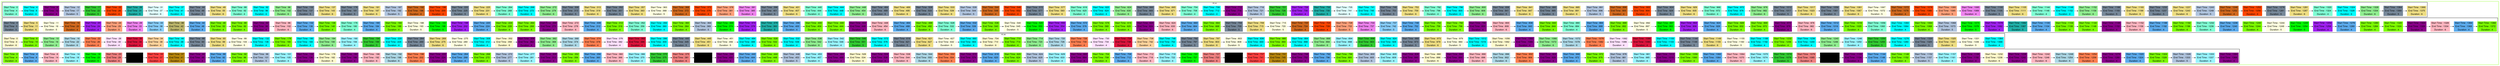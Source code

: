 digraph G {

fontname="Helvetica,Arial,sans-serif"
node [fontname="Helvetica,Arial,sans-serif"]
edge [fontname="Helvetica,Arial,sans-serif"]
graph [rankdir = "LR"];
node [fontsize = "20" shape = "ellipse"];

    subgraph cluster_Mod_0{
        color =chartreuse
        style = bold
        subgraph cluster_0{
           node [style=filled]
           color = black


            "node64" [
               label = "Start Time : 0 | End Time : 4 | Duration : 4"
               shape = "record"
               color = aquamarine
            ]

            "node32" [
               label = "Start Time : 4 | End Time : 8 | Duration : 4"
               shape = "record"
               color = aqua
            ]

            "node169" [
               label = "Start Time : 8 | End Time : 12 | Duration : 4"
               shape = "record"
               color = darkmagenta
            ]

            "node361" [
               label = "Start Time : 12 | End Time : 17 | Duration : 5"
               shape = "record"
               color = lightsteelblue
            ]

            "node401" [
               label = "Start Time : 17 | End Time : 22 | Duration : 5"
               shape = "record"
               color = limegreen
            ]

            "node80" [
               label = "Start Time : 22 | End Time : 26 | Duration : 4"
               shape = "record"
               color = orangered1
            ]

            "node323" [
               label = "Start Time : 26 | End Time : 31 | Duration : 5"
               shape = "record"
               color = lightseagreen
            ]

            "node253" [
               label = "Start Time : 31 | End Time : 37 | Duration : 6"
               shape = "record"
               color = lightcyan
            ]

            "node164" [
               label = "Start Time : 37 | End Time : 41 | Duration : 4"
               shape = "record"
               color = cyan
            ]

            "node330" [
               label = "Start Time : 44 | End Time : 49 | Duration : 5"
               shape = "record"
               color = lightslategray
            ]

            "node256" [
               label = "Start Time : 49 | End Time : 55 | Duration : 6"
               shape = "record"
               color = lightgoldenrod
            ]

            "node65" [
               label = "Start Time : 88 | End Time : 92 | Duration : 4"
               shape = "record"
               color = aquamarine
            ]

            "node34" [
               label = "Start Time : 92 | End Time : 96 | Duration : 4"
               shape = "record"
               color = aqua
            ]

            "node288" [
               label = "Start Time : 96 | End Time : 102 | Duration : 6"
               shape = "record"
               color = lightgreen
            ]

            "node332" [
               label = "Start Time : 132 | End Time : 137 | Duration : 5"
               shape = "record"
               color = lightslategray
            ]

            "node258" [
               label = "Start Time : 137 | End Time : 143 | Duration : 6"
               shape = "record"
               color = lightgoldenrod
            ]

            "node333" [
               label = "Start Time : 176 | End Time : 181 | Duration : 5"
               shape = "record"
               color = lightslategray
            ]

            "node259" [
               label = "Start Time : 181 | End Time : 187 | Duration : 6"
               shape = "record"
               color = lightgoldenrod
            ]

            "node363" [
               label = "Start Time : 187 | End Time : 192 | Duration : 5"
               shape = "record"
               color = lightsteelblue
            ]

            "node141" [
               label = "Start Time : 192 | End Time : 196 | Duration : 4"
               shape = "record"
               color = chocolate
            ]

            "node81" [
               label = "Start Time : 196 | End Time : 200 | Duration : 4"
               shape = "record"
               color = orangered1
            ]

            "node334" [
               label = "Start Time : 220 | End Time : 225 | Duration : 5"
               shape = "record"
               color = lightslategray
            ]

            "node260" [
               label = "Start Time : 225 | End Time : 231 | Duration : 6"
               shape = "record"
               color = lightgoldenrod
            ]

            "node67" [
               label = "Start Time : 264 | End Time : 268 | Duration : 4"
               shape = "record"
               color = aquamarine
            ]

            "node38" [
               label = "Start Time : 268 | End Time : 272 | Duration : 4"
               shape = "record"
               color = aqua
            ]

            "node290" [
               label = "Start Time : 272 | End Time : 278 | Duration : 6"
               shape = "record"
               color = lightgreen
            ]

            "node336" [
               label = "Start Time : 308 | End Time : 313 | Duration : 5"
               shape = "record"
               color = lightslategray
            ]

            "node262" [
               label = "Start Time : 313 | End Time : 319 | Duration : 6"
               shape = "record"
               color = lightgoldenrod
            ]

            "node337" [
               label = "Start Time : 352 | End Time : 357 | Duration : 5"
               shape = "record"
               color = lightslategray
            ]

            "node263" [
               label = "Start Time : 357 | End Time : 363 | Duration : 6"
               shape = "record"
               color = lightgoldenrod
            ]

            "node381" [
               label = "Start Time : 363 | End Time : 368 | Duration : 5"
               shape = "record"
               color = lightyellow
            ]

            "node142" [
               label = "Start Time : 368 | End Time : 372 | Duration : 4"
               shape = "record"
               color = chocolate
            ]

            "node82" [
               label = "Start Time : 372 | End Time : 376 | Duration : 4"
               shape = "record"
               color = orangered1
            ]

            "node320" [
               label = "Start Time : 376 | End Time : 381 | Duration : 5"
               shape = "record"
               color = lightsalmon
            ]

            "node101" [
               label = "Start Time : 381 | End Time : 385 | Duration : 4"
               shape = "record"
               color = violet
            ]

            "node338" [
               label = "Start Time : 396 | End Time : 401 | Duration : 5"
               shape = "record"
               color = lightslategray
            ]

            "node264" [
               label = "Start Time : 401 | End Time : 407 | Duration : 6"
               shape = "record"
               color = lightgoldenrod
            ]

            "node69" [
               label = "Start Time : 440 | End Time : 444 | Duration : 4"
               shape = "record"
               color = aquamarine
            ]

            "node42" [
               label = "Start Time : 444 | End Time : 448 | Duration : 4"
               shape = "record"
               color = aqua
            ]

            "node292" [
               label = "Start Time : 448 | End Time : 454 | Duration : 6"
               shape = "record"
               color = lightgreen
            ]

            "node340" [
               label = "Start Time : 484 | End Time : 489 | Duration : 5"
               shape = "record"
               color = lightslategray
            ]

            "node266" [
               label = "Start Time : 489 | End Time : 495 | Duration : 6"
               shape = "record"
               color = lightgoldenrod
            ]

            "node341" [
               label = "Start Time : 528 | End Time : 533 | Duration : 5"
               shape = "record"
               color = lightslategray
            ]

            "node267" [
               label = "Start Time : 533 | End Time : 539 | Duration : 6"
               shape = "record"
               color = lightgoldenrod
            ]

            "node367" [
               label = "Start Time : 539 | End Time : 544 | Duration : 5"
               shape = "record"
               color = lightsteelblue
            ]

            "node143" [
               label = "Start Time : 544 | End Time : 548 | Duration : 4"
               shape = "record"
               color = chocolate
            ]

            "node83" [
               label = "Start Time : 548 | End Time : 552 | Duration : 4"
               shape = "record"
               color = orangered1
            ]

            "node342" [
               label = "Start Time : 572 | End Time : 577 | Duration : 5"
               shape = "record"
               color = lightslategray
            ]

            "node268" [
               label = "Start Time : 577 | End Time : 583 | Duration : 6"
               shape = "record"
               color = lightgoldenrod
            ]

            "node71" [
               label = "Start Time : 616 | End Time : 620 | Duration : 4"
               shape = "record"
               color = aquamarine
            ]

            "node46" [
               label = "Start Time : 620 | End Time : 624 | Duration : 4"
               shape = "record"
               color = aqua
            ]

            "node294" [
               label = "Start Time : 624 | End Time : 630 | Duration : 6"
               shape = "record"
               color = lightgreen
            ]

            "node344" [
               label = "Start Time : 660 | End Time : 665 | Duration : 5"
               shape = "record"
               color = lightslategray
            ]

            "node270" [
               label = "Start Time : 665 | End Time : 671 | Duration : 6"
               shape = "record"
               color = lightgoldenrod
            ]

            "node72" [
               label = "Start Time : 704 | End Time : 708 | Duration : 4"
               shape = "record"
               color = aquamarine
            ]

            "node48" [
               label = "Start Time : 708 | End Time : 712 | Duration : 4"
               shape = "record"
               color = aqua
            ]

            "node185" [
               label = "Start Time : 712 | End Time : 716 | Duration : 4"
               shape = "record"
               color = darkmagenta
            ]

            "node369" [
               label = "Start Time : 716 | End Time : 721 | Duration : 5"
               shape = "record"
               color = lightsteelblue
            ]

            "node405" [
               label = "Start Time : 721 | End Time : 726 | Duration : 5"
               shape = "record"
               color = limegreen
            ]

            "node92" [
               label = "Start Time : 726 | End Time : 730 | Duration : 4"
               shape = "record"
               color = x11purple
            ]

            "node325" [
               label = "Start Time : 730 | End Time : 735 | Duration : 5"
               shape = "record"
               color = lightseagreen
            ]

            "node254" [
               label = "Start Time : 735 | End Time : 741 | Duration : 6"
               shape = "record"
               color = lightcyan
            ]

            "node165" [
               label = "Start Time : 741 | End Time : 745 | Duration : 4"
               shape = "record"
               color = cyan
            ]

            "node346" [
               label = "Start Time : 748 | End Time : 753 | Duration : 5"
               shape = "record"
               color = lightslategray
            ]

            "node272" [
               label = "Start Time : 753 | End Time : 759 | Duration : 6"
               shape = "record"
               color = lightgoldenrod
            ]

            "node73" [
               label = "Start Time : 792 | End Time : 796 | Duration : 4"
               shape = "record"
               color = aquamarine
            ]

            "node50" [
               label = "Start Time : 796 | End Time : 800 | Duration : 4"
               shape = "record"
               color = aqua
            ]

            "node296" [
               label = "Start Time : 800 | End Time : 806 | Duration : 6"
               shape = "record"
               color = lightgreen
            ]

            "node348" [
               label = "Start Time : 836 | End Time : 841 | Duration : 5"
               shape = "record"
               color = lightslategray
            ]

            "node274" [
               label = "Start Time : 841 | End Time : 847 | Duration : 6"
               shape = "record"
               color = lightgoldenrod
            ]

            "node349" [
               label = "Start Time : 880 | End Time : 885 | Duration : 5"
               shape = "record"
               color = lightslategray
            ]

            "node275" [
               label = "Start Time : 885 | End Time : 891 | Duration : 6"
               shape = "record"
               color = lightgoldenrod
            ]

            "node371" [
               label = "Start Time : 891 | End Time : 896 | Duration : 5"
               shape = "record"
               color = lightsteelblue
            ]

            "node145" [
               label = "Start Time : 896 | End Time : 900 | Duration : 4"
               shape = "record"
               color = chocolate
            ]

            "node85" [
               label = "Start Time : 900 | End Time : 904 | Duration : 4"
               shape = "record"
               color = orangered1
            ]

            "node350" [
               label = "Start Time : 924 | End Time : 929 | Duration : 5"
               shape = "record"
               color = lightslategray
            ]

            "node276" [
               label = "Start Time : 929 | End Time : 935 | Duration : 6"
               shape = "record"
               color = lightgoldenrod
            ]

            "node75" [
               label = "Start Time : 968 | End Time : 972 | Duration : 4"
               shape = "record"
               color = aquamarine
            ]

            "node54" [
               label = "Start Time : 972 | End Time : 976 | Duration : 4"
               shape = "record"
               color = aqua
            ]

            "node298" [
               label = "Start Time : 976 | End Time : 982 | Duration : 6"
               shape = "record"
               color = lightgreen
            ]

            "node352" [
               label = "Start Time : 1012 | End Time : 1017 | Duration : 5"
               shape = "record"
               color = lightslategray
            ]

            "node278" [
               label = "Start Time : 1017 | End Time : 1023 | Duration : 6"
               shape = "record"
               color = lightgoldenrod
            ]

            "node353" [
               label = "Start Time : 1056 | End Time : 1061 | Duration : 5"
               shape = "record"
               color = lightslategray
            ]

            "node279" [
               label = "Start Time : 1061 | End Time : 1067 | Duration : 6"
               shape = "record"
               color = lightgoldenrod
            ]

            "node389" [
               label = "Start Time : 1067 | End Time : 1072 | Duration : 5"
               shape = "record"
               color = lightyellow
            ]

            "node146" [
               label = "Start Time : 1072 | End Time : 1076 | Duration : 4"
               shape = "record"
               color = chocolate
            ]

            "node86" [
               label = "Start Time : 1076 | End Time : 1080 | Duration : 4"
               shape = "record"
               color = orangered1
            ]

            "node322" [
               label = "Start Time : 1080 | End Time : 1085 | Duration : 5"
               shape = "record"
               color = lightsalmon
            ]

            "node103" [
               label = "Start Time : 1085 | End Time : 1089 | Duration : 4"
               shape = "record"
               color = violet
            ]

            "node354" [
               label = "Start Time : 1100 | End Time : 1105 | Duration : 5"
               shape = "record"
               color = lightslategray
            ]

            "node280" [
               label = "Start Time : 1105 | End Time : 1111 | Duration : 6"
               shape = "record"
               color = lightgoldenrod
            ]

            "node77" [
               label = "Start Time : 1144 | End Time : 1148 | Duration : 4"
               shape = "record"
               color = aquamarine
            ]

            "node58" [
               label = "Start Time : 1148 | End Time : 1152 | Duration : 4"
               shape = "record"
               color = aqua
            ]

            "node300" [
               label = "Start Time : 1152 | End Time : 1158 | Duration : 6"
               shape = "record"
               color = lightgreen
            ]

            "node356" [
               label = "Start Time : 1188 | End Time : 1193 | Duration : 5"
               shape = "record"
               color = lightslategray
            ]

            "node282" [
               label = "Start Time : 1193 | End Time : 1199 | Duration : 6"
               shape = "record"
               color = lightgoldenrod
            ]

            "node357" [
               label = "Start Time : 1232 | End Time : 1237 | Duration : 5"
               shape = "record"
               color = lightslategray
            ]

            "node283" [
               label = "Start Time : 1237 | End Time : 1243 | Duration : 6"
               shape = "record"
               color = lightgoldenrod
            ]

            "node375" [
               label = "Start Time : 1243 | End Time : 1248 | Duration : 5"
               shape = "record"
               color = lightsteelblue
            ]

            "node147" [
               label = "Start Time : 1248 | End Time : 1252 | Duration : 4"
               shape = "record"
               color = chocolate
            ]

            "node87" [
               label = "Start Time : 1252 | End Time : 1256 | Duration : 4"
               shape = "record"
               color = orangered1
            ]

            "node358" [
               label = "Start Time : 1276 | End Time : 1281 | Duration : 5"
               shape = "record"
               color = lightslategray
            ]

            "node284" [
               label = "Start Time : 1281 | End Time : 1287 | Duration : 6"
               shape = "record"
               color = lightgoldenrod
            ]

            "node79" [
               label = "Start Time : 1320 | End Time : 1324 | Duration : 4"
               shape = "record"
               color = aquamarine
            ]

            "node62" [
               label = "Start Time : 1324 | End Time : 1328 | Duration : 4"
               shape = "record"
               color = aqua
            ]

            "node302" [
               label = "Start Time : 1328 | End Time : 1334 | Duration : 6"
               shape = "record"
               color = lightgreen
            ]

            "node360" [
               label = "Start Time : 1364 | End Time : 1369 | Duration : 5"
               shape = "record"
               color = lightslategray
            ]

            "node286" [
               label = "Start Time : 1369 | End Time : 1375 | Duration : 6"
               shape = "record"
               color = lightgoldenrod
            ]

            node64 -> node32 -> node169 -> node361 -> node401 -> node80 -> node323 -> node253 -> node164 -> node330 -> node256 -> node65 -> node34 -> node288 -> node332 -> node258 -> node333 -> node259 -> node363 -> node141 -> node81 -> node334 -> node260 -> node67 -> node38 -> node290 -> node336 -> node262 -> node337 -> node263 -> node381 -> node142 -> node82 -> node320 -> node101 -> node338 -> node264 -> node69 -> node42 -> node292 -> node340 -> node266 -> node341 -> node267 -> node367 -> node143 -> node83 -> node342 -> node268 -> node71 -> node46 -> node294 -> node344 -> node270 -> node72 -> node48 -> node185 -> node369 -> node405 -> node92 -> node325 -> node254 -> node165 -> node346 -> node272 -> node73 -> node50 -> node296 -> node348 -> node274 -> node349 -> node275 -> node371 -> node145 -> node85 -> node350 -> node276 -> node75 -> node54 -> node298 -> node352 -> node278 -> node353 -> node279 -> node389 -> node146 -> node86 -> node322 -> node103 -> node354 -> node280 -> node77 -> node58 -> node300 -> node356 -> node282 -> node357 -> node283 -> node375 -> node147 -> node87 -> node358 -> node284 -> node79 -> node62 -> node302 -> node360 -> node286

            label = "PC #1"

        }
        subgraph cluster_1{
           node [style=filled]
           color = black


            "node329" [
               label = "Start Time : 0 | End Time : 5 | Duration : 5"
               shape = "record"
               color = lightslategray
            ]

            "node255" [
               label = "Start Time : 5 | End Time : 11 | Duration : 6"
               shape = "record"
               color = lightgoldenrod
            ]

            "node377" [
               label = "Start Time : 11 | End Time : 16 | Duration : 5"
               shape = "record"
               color = lightyellow
            ]

            "node140" [
               label = "Start Time : 16 | End Time : 20 | Duration : 4"
               shape = "record"
               color = chocolate
            ]

            "node88" [
               label = "Start Time : 20 | End Time : 24 | Duration : 4"
               shape = "record"
               color = x11purple
            ]

            "node319" [
               label = "Start Time : 24 | End Time : 29 | Duration : 5"
               shape = "record"
               color = lightsalmon
            ]

            "node100" [
               label = "Start Time : 29 | End Time : 33 | Duration : 4"
               shape = "record"
               color = violet
            ]

            "node327" [
               label = "Start Time : 33 | End Time : 38 | Duration : 5"
               shape = "record"
               color = lightskyblue
            ]

            "node168" [
               label = "Start Time : 38 | End Time : 42 | Duration : 4"
               shape = "record"
               color = darkkhaki
            ]

            "node1" [
               label = "Start Time : 44 | End Time : 48 | Duration : 4"
               shape = "record"
               color = steelblue2
            ]

            "node202" [
               label = "Start Time : 48 | End Time : 52 | Duration : 4"
               shape = "record"
               color = lawngreen
            ]

            "node125" [
               label = "Start Time : 88 | End Time : 92 | Duration : 4"
               shape = "record"
               color = chartreuse
            ]

            "node171" [
               label = "Start Time : 92 | End Time : 96 | Duration : 4"
               shape = "record"
               color = darkmagenta
            ]

            "node304" [
               label = "Start Time : 96 | End Time : 102 | Duration : 6"
               shape = "record"
               color = lightpink
            ]

            "node3" [
               label = "Start Time : 132 | End Time : 136 | Duration : 4"
               shape = "record"
               color = steelblue2
            ]

            "node204" [
               label = "Start Time : 136 | End Time : 140 | Duration : 4"
               shape = "record"
               color = lawngreen
            ]

            "node66" [
               label = "Start Time : 176 | End Time : 180 | Duration : 4"
               shape = "record"
               color = aquamarine
            ]

            "node4" [
               label = "Start Time : 180 | End Time : 184 | Duration : 4"
               shape = "record"
               color = steelblue2
            ]

            "node205" [
               label = "Start Time : 184 | End Time : 188 | Duration : 4"
               shape = "record"
               color = lawngreen
            ]

            "node379" [
               label = "Start Time : 188 | End Time : 193 | Duration : 5"
               shape = "record"
               color = lightyellow
            ]

            "node394" [
               label = "Start Time : 193 | End Time : 198 | Duration : 5"
               shape = "record"
               color = lime
            ]

            "node89" [
               label = "Start Time : 198 | End Time : 202 | Duration : 4"
               shape = "record"
               color = x11purple
            ]

            "node5" [
               label = "Start Time : 220 | End Time : 224 | Duration : 4"
               shape = "record"
               color = steelblue2
            ]

            "node206" [
               label = "Start Time : 224 | End Time : 228 | Duration : 4"
               shape = "record"
               color = lawngreen
            ]

            "node127" [
               label = "Start Time : 264 | End Time : 268 | Duration : 4"
               shape = "record"
               color = chartreuse
            ]

            "node175" [
               label = "Start Time : 268 | End Time : 272 | Duration : 4"
               shape = "record"
               color = darkmagenta
            ]

            "node306" [
               label = "Start Time : 272 | End Time : 278 | Duration : 6"
               shape = "record"
               color = lightpink
            ]

            "node7" [
               label = "Start Time : 308 | End Time : 312 | Duration : 4"
               shape = "record"
               color = steelblue2
            ]

            "node208" [
               label = "Start Time : 312 | End Time : 316 | Duration : 4"
               shape = "record"
               color = lawngreen
            ]

            "node68" [
               label = "Start Time : 352 | End Time : 356 | Duration : 4"
               shape = "record"
               color = aquamarine
            ]

            "node40" [
               label = "Start Time : 356 | End Time : 360 | Duration : 4"
               shape = "record"
               color = aqua
            ]

            "node209" [
               label = "Start Time : 360 | End Time : 364 | Duration : 4"
               shape = "record"
               color = lawngreen
            ]

            "node365" [
               label = "Start Time : 364 | End Time : 369 | Duration : 5"
               shape = "record"
               color = lightsteelblue
            ]

            "node395" [
               label = "Start Time : 369 | End Time : 374 | Duration : 5"
               shape = "record"
               color = lime
            ]

            "node90" [
               label = "Start Time : 374 | End Time : 378 | Duration : 4"
               shape = "record"
               color = x11purple
            ]

            "node324" [
               label = "Start Time : 378 | End Time : 383 | Duration : 5"
               shape = "record"
               color = lightseagreen
            ]

            "node9" [
               label = "Start Time : 396 | End Time : 400 | Duration : 4"
               shape = "record"
               color = steelblue2
            ]

            "node210" [
               label = "Start Time : 400 | End Time : 404 | Duration : 4"
               shape = "record"
               color = lawngreen
            ]

            "node129" [
               label = "Start Time : 440 | End Time : 444 | Duration : 4"
               shape = "record"
               color = chartreuse
            ]

            "node179" [
               label = "Start Time : 444 | End Time : 448 | Duration : 4"
               shape = "record"
               color = darkmagenta
            ]

            "node308" [
               label = "Start Time : 448 | End Time : 454 | Duration : 6"
               shape = "record"
               color = lightpink
            ]

            "node11" [
               label = "Start Time : 484 | End Time : 488 | Duration : 4"
               shape = "record"
               color = steelblue2
            ]

            "node212" [
               label = "Start Time : 488 | End Time : 492 | Duration : 4"
               shape = "record"
               color = lawngreen
            ]

            "node70" [
               label = "Start Time : 528 | End Time : 532 | Duration : 4"
               shape = "record"
               color = aquamarine
            ]

            "node12" [
               label = "Start Time : 532 | End Time : 536 | Duration : 4"
               shape = "record"
               color = steelblue2
            ]

            "node213" [
               label = "Start Time : 536 | End Time : 540 | Duration : 4"
               shape = "record"
               color = lawngreen
            ]

            "node383" [
               label = "Start Time : 540 | End Time : 545 | Duration : 5"
               shape = "record"
               color = lightyellow
            ]

            "node396" [
               label = "Start Time : 545 | End Time : 550 | Duration : 5"
               shape = "record"
               color = lime
            ]

            "node91" [
               label = "Start Time : 550 | End Time : 554 | Duration : 4"
               shape = "record"
               color = x11purple
            ]

            "node13" [
               label = "Start Time : 572 | End Time : 576 | Duration : 4"
               shape = "record"
               color = steelblue2
            ]

            "node214" [
               label = "Start Time : 576 | End Time : 580 | Duration : 4"
               shape = "record"
               color = lawngreen
            ]

            "node131" [
               label = "Start Time : 616 | End Time : 620 | Duration : 4"
               shape = "record"
               color = chartreuse
            ]

            "node183" [
               label = "Start Time : 620 | End Time : 624 | Duration : 4"
               shape = "record"
               color = darkmagenta
            ]

            "node310" [
               label = "Start Time : 624 | End Time : 630 | Duration : 6"
               shape = "record"
               color = lightpink
            ]

            "node15" [
               label = "Start Time : 660 | End Time : 664 | Duration : 4"
               shape = "record"
               color = steelblue2
            ]

            "node216" [
               label = "Start Time : 664 | End Time : 668 | Duration : 4"
               shape = "record"
               color = lawngreen
            ]

            "node345" [
               label = "Start Time : 704 | End Time : 709 | Duration : 5"
               shape = "record"
               color = lightslategray
            ]

            "node271" [
               label = "Start Time : 709 | End Time : 715 | Duration : 6"
               shape = "record"
               color = lightgoldenrod
            ]

            "node385" [
               label = "Start Time : 715 | End Time : 720 | Duration : 5"
               shape = "record"
               color = lightyellow
            ]

            "node144" [
               label = "Start Time : 720 | End Time : 724 | Duration : 4"
               shape = "record"
               color = chocolate
            ]

            "node84" [
               label = "Start Time : 724 | End Time : 728 | Duration : 4"
               shape = "record"
               color = orangered1
            ]

            "node321" [
               label = "Start Time : 728 | End Time : 733 | Duration : 5"
               shape = "record"
               color = lightsalmon
            ]

            "node102" [
               label = "Start Time : 733 | End Time : 737 | Duration : 4"
               shape = "record"
               color = violet
            ]

            "node328" [
               label = "Start Time : 737 | End Time : 742 | Duration : 5"
               shape = "record"
               color = lightskyblue
            ]

            "node17" [
               label = "Start Time : 748 | End Time : 752 | Duration : 4"
               shape = "record"
               color = steelblue2
            ]

            "node218" [
               label = "Start Time : 752 | End Time : 756 | Duration : 4"
               shape = "record"
               color = lawngreen
            ]

            "node133" [
               label = "Start Time : 792 | End Time : 796 | Duration : 4"
               shape = "record"
               color = chartreuse
            ]

            "node187" [
               label = "Start Time : 796 | End Time : 800 | Duration : 4"
               shape = "record"
               color = darkmagenta
            ]

            "node312" [
               label = "Start Time : 800 | End Time : 806 | Duration : 6"
               shape = "record"
               color = lightpink
            ]

            "node19" [
               label = "Start Time : 836 | End Time : 840 | Duration : 4"
               shape = "record"
               color = steelblue2
            ]

            "node220" [
               label = "Start Time : 840 | End Time : 844 | Duration : 4"
               shape = "record"
               color = lawngreen
            ]

            "node74" [
               label = "Start Time : 880 | End Time : 884 | Duration : 4"
               shape = "record"
               color = aquamarine
            ]

            "node20" [
               label = "Start Time : 884 | End Time : 888 | Duration : 4"
               shape = "record"
               color = steelblue2
            ]

            "node221" [
               label = "Start Time : 888 | End Time : 892 | Duration : 4"
               shape = "record"
               color = lawngreen
            ]

            "node387" [
               label = "Start Time : 892 | End Time : 897 | Duration : 5"
               shape = "record"
               color = lightyellow
            ]

            "node398" [
               label = "Start Time : 897 | End Time : 902 | Duration : 5"
               shape = "record"
               color = lime
            ]

            "node93" [
               label = "Start Time : 902 | End Time : 906 | Duration : 4"
               shape = "record"
               color = x11purple
            ]

            "node21" [
               label = "Start Time : 924 | End Time : 928 | Duration : 4"
               shape = "record"
               color = steelblue2
            ]

            "node222" [
               label = "Start Time : 928 | End Time : 932 | Duration : 4"
               shape = "record"
               color = lawngreen
            ]

            "node135" [
               label = "Start Time : 968 | End Time : 972 | Duration : 4"
               shape = "record"
               color = chartreuse
            ]

            "node191" [
               label = "Start Time : 972 | End Time : 976 | Duration : 4"
               shape = "record"
               color = darkmagenta
            ]

            "node314" [
               label = "Start Time : 976 | End Time : 982 | Duration : 6"
               shape = "record"
               color = lightpink
            ]

            "node23" [
               label = "Start Time : 1012 | End Time : 1016 | Duration : 4"
               shape = "record"
               color = steelblue2
            ]

            "node224" [
               label = "Start Time : 1016 | End Time : 1020 | Duration : 4"
               shape = "record"
               color = lawngreen
            ]

            "node76" [
               label = "Start Time : 1056 | End Time : 1060 | Duration : 4"
               shape = "record"
               color = aquamarine
            ]

            "node56" [
               label = "Start Time : 1060 | End Time : 1064 | Duration : 4"
               shape = "record"
               color = aqua
            ]

            "node225" [
               label = "Start Time : 1064 | End Time : 1068 | Duration : 4"
               shape = "record"
               color = lawngreen
            ]

            "node373" [
               label = "Start Time : 1068 | End Time : 1073 | Duration : 5"
               shape = "record"
               color = lightsteelblue
            ]

            "node399" [
               label = "Start Time : 1073 | End Time : 1078 | Duration : 5"
               shape = "record"
               color = lime
            ]

            "node94" [
               label = "Start Time : 1078 | End Time : 1082 | Duration : 4"
               shape = "record"
               color = x11purple
            ]

            "node326" [
               label = "Start Time : 1082 | End Time : 1087 | Duration : 5"
               shape = "record"
               color = lightseagreen
            ]

            "node25" [
               label = "Start Time : 1100 | End Time : 1104 | Duration : 4"
               shape = "record"
               color = steelblue2
            ]

            "node226" [
               label = "Start Time : 1104 | End Time : 1108 | Duration : 4"
               shape = "record"
               color = lawngreen
            ]

            "node137" [
               label = "Start Time : 1144 | End Time : 1148 | Duration : 4"
               shape = "record"
               color = chartreuse
            ]

            "node195" [
               label = "Start Time : 1148 | End Time : 1152 | Duration : 4"
               shape = "record"
               color = darkmagenta
            ]

            "node316" [
               label = "Start Time : 1152 | End Time : 1158 | Duration : 6"
               shape = "record"
               color = lightpink
            ]

            "node27" [
               label = "Start Time : 1188 | End Time : 1192 | Duration : 4"
               shape = "record"
               color = steelblue2
            ]

            "node228" [
               label = "Start Time : 1192 | End Time : 1196 | Duration : 4"
               shape = "record"
               color = lawngreen
            ]

            "node78" [
               label = "Start Time : 1232 | End Time : 1236 | Duration : 4"
               shape = "record"
               color = aquamarine
            ]

            "node28" [
               label = "Start Time : 1236 | End Time : 1240 | Duration : 4"
               shape = "record"
               color = steelblue2
            ]

            "node229" [
               label = "Start Time : 1240 | End Time : 1244 | Duration : 4"
               shape = "record"
               color = lawngreen
            ]

            "node391" [
               label = "Start Time : 1244 | End Time : 1249 | Duration : 5"
               shape = "record"
               color = lightyellow
            ]

            "node400" [
               label = "Start Time : 1249 | End Time : 1254 | Duration : 5"
               shape = "record"
               color = lime
            ]

            "node95" [
               label = "Start Time : 1254 | End Time : 1258 | Duration : 4"
               shape = "record"
               color = x11purple
            ]

            "node29" [
               label = "Start Time : 1276 | End Time : 1280 | Duration : 4"
               shape = "record"
               color = steelblue2
            ]

            "node230" [
               label = "Start Time : 1280 | End Time : 1284 | Duration : 4"
               shape = "record"
               color = lawngreen
            ]

            "node139" [
               label = "Start Time : 1320 | End Time : 1324 | Duration : 4"
               shape = "record"
               color = chartreuse
            ]

            "node199" [
               label = "Start Time : 1324 | End Time : 1328 | Duration : 4"
               shape = "record"
               color = darkmagenta
            ]

            "node318" [
               label = "Start Time : 1328 | End Time : 1334 | Duration : 6"
               shape = "record"
               color = lightpink
            ]

            "node31" [
               label = "Start Time : 1364 | End Time : 1368 | Duration : 4"
               shape = "record"
               color = steelblue2
            ]

            "node232" [
               label = "Start Time : 1368 | End Time : 1372 | Duration : 4"
               shape = "record"
               color = lawngreen
            ]

            node329 -> node255 -> node377 -> node140 -> node88 -> node319 -> node100 -> node327 -> node168 -> node1 -> node202 -> node125 -> node171 -> node304 -> node3 -> node204 -> node66 -> node4 -> node205 -> node379 -> node394 -> node89 -> node5 -> node206 -> node127 -> node175 -> node306 -> node7 -> node208 -> node68 -> node40 -> node209 -> node365 -> node395 -> node90 -> node324 -> node9 -> node210 -> node129 -> node179 -> node308 -> node11 -> node212 -> node70 -> node12 -> node213 -> node383 -> node396 -> node91 -> node13 -> node214 -> node131 -> node183 -> node310 -> node15 -> node216 -> node345 -> node271 -> node385 -> node144 -> node84 -> node321 -> node102 -> node328 -> node17 -> node218 -> node133 -> node187 -> node312 -> node19 -> node220 -> node74 -> node20 -> node221 -> node387 -> node398 -> node93 -> node21 -> node222 -> node135 -> node191 -> node314 -> node23 -> node224 -> node76 -> node56 -> node225 -> node373 -> node399 -> node94 -> node326 -> node25 -> node226 -> node137 -> node195 -> node316 -> node27 -> node228 -> node78 -> node28 -> node229 -> node391 -> node400 -> node95 -> node29 -> node230 -> node139 -> node199 -> node318 -> node31 -> node232

            label = "PC #2"

        }
        subgraph cluster_2{
           node [style=filled]
           color = black


            "node233" [
               label = "Start Time : 0 | End Time : 6 | Duration : 6"
               shape = "record"
               color = lemonchiffon
            ]

            "node201" [
               label = "Start Time : 6 | End Time : 10 | Duration : 4"
               shape = "record"
               color = lawngreen
            ]

            "node287" [
               label = "Start Time : 10 | End Time : 16 | Duration : 6"
               shape = "record"
               color = lightgreen
            ]

            "node241" [
               label = "Start Time : 16 | End Time : 22 | Duration : 6"
               shape = "record"
               color = lightblue
            ]

            "node148" [
               label = "Start Time : 22 | End Time : 26 | Duration : 4"
               shape = "record"
               color = coral
            ]

            "node96" [
               label = "Start Time : 26 | End Time : 30 | Duration : 4"
               shape = "record"
               color = thistle1
            ]

            "node160" [
               label = "Start Time : 30 | End Time : 34 | Duration : 4"
               shape = "record"
               color = crimson
            ]

            "node106" [
               label = "Start Time : 34 | End Time : 38 | Duration : 4"
               shape = "record"
               color = burlywood1
            ]

            "node33" [
               label = "Start Time : 44 | End Time : 48 | Duration : 4"
               shape = "record"
               color = aqua
            ]

            "node331" [
               label = "Start Time : 88 | End Time : 93 | Duration : 5"
               shape = "record"
               color = lightslategray
            ]

            "node257" [
               label = "Start Time : 93 | End Time : 99 | Duration : 6"
               shape = "record"
               color = lightgoldenrod
            ]

            "node378" [
               label = "Start Time : 99 | End Time : 104 | Duration : 5"
               shape = "record"
               color = lightyellow
            ]

            "node35" [
               label = "Start Time : 132 | End Time : 136 | Duration : 4"
               shape = "record"
               color = aqua
            ]

            "node126" [
               label = "Start Time : 176 | End Time : 180 | Duration : 4"
               shape = "record"
               color = chartreuse
            ]

            "node36" [
               label = "Start Time : 180 | End Time : 184 | Duration : 4"
               shape = "record"
               color = aqua
            ]

            "node289" [
               label = "Start Time : 184 | End Time : 190 | Duration : 6"
               shape = "record"
               color = lightgreen
            ]

            "node110" [
               label = "Start Time : 190 | End Time : 194 | Duration : 4"
               shape = "record"
               color = cadetblue1
            ]

            "node402" [
               label = "Start Time : 194 | End Time : 199 | Duration : 5"
               shape = "record"
               color = limegreen
            ]

            "node37" [
               label = "Start Time : 220 | End Time : 224 | Duration : 4"
               shape = "record"
               color = aqua
            ]

            "node335" [
               label = "Start Time : 264 | End Time : 269 | Duration : 5"
               shape = "record"
               color = lightslategray
            ]

            "node261" [
               label = "Start Time : 269 | End Time : 275 | Duration : 6"
               shape = "record"
               color = lightgoldenrod
            ]

            "node380" [
               label = "Start Time : 275 | End Time : 280 | Duration : 5"
               shape = "record"
               color = lightyellow
            ]

            "node39" [
               label = "Start Time : 308 | End Time : 312 | Duration : 4"
               shape = "record"
               color = aqua
            ]

            "node235" [
               label = "Start Time : 352 | End Time : 358 | Duration : 6"
               shape = "record"
               color = lemonchiffon
            ]

            "node177" [
               label = "Start Time : 358 | End Time : 362 | Duration : 4"
               shape = "record"
               color = darkmagenta
            ]

            "node291" [
               label = "Start Time : 362 | End Time : 368 | Duration : 6"
               shape = "record"
               color = lightgreen
            ]

            "node243" [
               label = "Start Time : 368 | End Time : 374 | Duration : 6"
               shape = "record"
               color = lightblue
            ]

            "node150" [
               label = "Start Time : 374 | End Time : 378 | Duration : 4"
               shape = "record"
               color = coral
            ]

            "node97" [
               label = "Start Time : 378 | End Time : 382 | Duration : 4"
               shape = "record"
               color = thistle1
            ]

            "node161" [
               label = "Start Time : 382 | End Time : 386 | Duration : 4"
               shape = "record"
               color = crimson
            ]

            "node41" [
               label = "Start Time : 396 | End Time : 400 | Duration : 4"
               shape = "record"
               color = aqua
            ]

            "node339" [
               label = "Start Time : 440 | End Time : 445 | Duration : 5"
               shape = "record"
               color = lightslategray
            ]

            "node265" [
               label = "Start Time : 445 | End Time : 451 | Duration : 6"
               shape = "record"
               color = lightgoldenrod
            ]

            "node382" [
               label = "Start Time : 451 | End Time : 456 | Duration : 5"
               shape = "record"
               color = lightyellow
            ]

            "node43" [
               label = "Start Time : 484 | End Time : 488 | Duration : 4"
               shape = "record"
               color = aqua
            ]

            "node130" [
               label = "Start Time : 528 | End Time : 532 | Duration : 4"
               shape = "record"
               color = chartreuse
            ]

            "node44" [
               label = "Start Time : 532 | End Time : 536 | Duration : 4"
               shape = "record"
               color = aqua
            ]

            "node293" [
               label = "Start Time : 536 | End Time : 542 | Duration : 6"
               shape = "record"
               color = lightgreen
            ]

            "node114" [
               label = "Start Time : 542 | End Time : 546 | Duration : 4"
               shape = "record"
               color = cadetblue1
            ]

            "node404" [
               label = "Start Time : 546 | End Time : 551 | Duration : 5"
               shape = "record"
               color = limegreen
            ]

            "node45" [
               label = "Start Time : 572 | End Time : 576 | Duration : 4"
               shape = "record"
               color = aqua
            ]

            "node343" [
               label = "Start Time : 616 | End Time : 621 | Duration : 5"
               shape = "record"
               color = lightslategray
            ]

            "node269" [
               label = "Start Time : 621 | End Time : 627 | Duration : 6"
               shape = "record"
               color = lightgoldenrod
            ]

            "node384" [
               label = "Start Time : 627 | End Time : 632 | Duration : 5"
               shape = "record"
               color = lightyellow
            ]

            "node47" [
               label = "Start Time : 660 | End Time : 664 | Duration : 4"
               shape = "record"
               color = aqua
            ]

            "node237" [
               label = "Start Time : 704 | End Time : 710 | Duration : 6"
               shape = "record"
               color = lemonchiffon
            ]

            "node217" [
               label = "Start Time : 710 | End Time : 714 | Duration : 4"
               shape = "record"
               color = lawngreen
            ]

            "node295" [
               label = "Start Time : 714 | End Time : 720 | Duration : 6"
               shape = "record"
               color = lightgreen
            ]

            "node245" [
               label = "Start Time : 720 | End Time : 726 | Duration : 6"
               shape = "record"
               color = lightblue
            ]

            "node152" [
               label = "Start Time : 726 | End Time : 730 | Duration : 4"
               shape = "record"
               color = coral
            ]

            "node98" [
               label = "Start Time : 730 | End Time : 734 | Duration : 4"
               shape = "record"
               color = thistle1
            ]

            "node162" [
               label = "Start Time : 734 | End Time : 738 | Duration : 4"
               shape = "record"
               color = crimson
            ]

            "node107" [
               label = "Start Time : 738 | End Time : 742 | Duration : 4"
               shape = "record"
               color = burlywood1
            ]

            "node49" [
               label = "Start Time : 748 | End Time : 752 | Duration : 4"
               shape = "record"
               color = aqua
            ]

            "node347" [
               label = "Start Time : 792 | End Time : 797 | Duration : 5"
               shape = "record"
               color = lightslategray
            ]

            "node273" [
               label = "Start Time : 797 | End Time : 803 | Duration : 6"
               shape = "record"
               color = lightgoldenrod
            ]

            "node386" [
               label = "Start Time : 803 | End Time : 808 | Duration : 5"
               shape = "record"
               color = lightyellow
            ]

            "node51" [
               label = "Start Time : 836 | End Time : 840 | Duration : 4"
               shape = "record"
               color = aqua
            ]

            "node134" [
               label = "Start Time : 880 | End Time : 884 | Duration : 4"
               shape = "record"
               color = chartreuse
            ]

            "node52" [
               label = "Start Time : 884 | End Time : 888 | Duration : 4"
               shape = "record"
               color = aqua
            ]

            "node297" [
               label = "Start Time : 888 | End Time : 894 | Duration : 6"
               shape = "record"
               color = lightgreen
            ]

            "node118" [
               label = "Start Time : 894 | End Time : 898 | Duration : 4"
               shape = "record"
               color = cadetblue1
            ]

            "node406" [
               label = "Start Time : 898 | End Time : 903 | Duration : 5"
               shape = "record"
               color = limegreen
            ]

            "node53" [
               label = "Start Time : 924 | End Time : 928 | Duration : 4"
               shape = "record"
               color = aqua
            ]

            "node351" [
               label = "Start Time : 968 | End Time : 973 | Duration : 5"
               shape = "record"
               color = lightslategray
            ]

            "node277" [
               label = "Start Time : 973 | End Time : 979 | Duration : 6"
               shape = "record"
               color = lightgoldenrod
            ]

            "node388" [
               label = "Start Time : 979 | End Time : 984 | Duration : 5"
               shape = "record"
               color = lightyellow
            ]

            "node55" [
               label = "Start Time : 1012 | End Time : 1016 | Duration : 4"
               shape = "record"
               color = aqua
            ]

            "node239" [
               label = "Start Time : 1056 | End Time : 1062 | Duration : 6"
               shape = "record"
               color = lemonchiffon
            ]

            "node193" [
               label = "Start Time : 1062 | End Time : 1066 | Duration : 4"
               shape = "record"
               color = darkmagenta
            ]

            "node299" [
               label = "Start Time : 1066 | End Time : 1072 | Duration : 6"
               shape = "record"
               color = lightgreen
            ]

            "node247" [
               label = "Start Time : 1072 | End Time : 1078 | Duration : 6"
               shape = "record"
               color = lightblue
            ]

            "node154" [
               label = "Start Time : 1078 | End Time : 1082 | Duration : 4"
               shape = "record"
               color = coral
            ]

            "node99" [
               label = "Start Time : 1082 | End Time : 1086 | Duration : 4"
               shape = "record"
               color = thistle1
            ]

            "node163" [
               label = "Start Time : 1086 | End Time : 1090 | Duration : 4"
               shape = "record"
               color = crimson
            ]

            "node57" [
               label = "Start Time : 1100 | End Time : 1104 | Duration : 4"
               shape = "record"
               color = aqua
            ]

            "node355" [
               label = "Start Time : 1144 | End Time : 1149 | Duration : 5"
               shape = "record"
               color = lightslategray
            ]

            "node281" [
               label = "Start Time : 1149 | End Time : 1155 | Duration : 6"
               shape = "record"
               color = lightgoldenrod
            ]

            "node390" [
               label = "Start Time : 1155 | End Time : 1160 | Duration : 5"
               shape = "record"
               color = lightyellow
            ]

            "node59" [
               label = "Start Time : 1188 | End Time : 1192 | Duration : 4"
               shape = "record"
               color = aqua
            ]

            "node138" [
               label = "Start Time : 1232 | End Time : 1236 | Duration : 4"
               shape = "record"
               color = chartreuse
            ]

            "node60" [
               label = "Start Time : 1236 | End Time : 1240 | Duration : 4"
               shape = "record"
               color = aqua
            ]

            "node301" [
               label = "Start Time : 1240 | End Time : 1246 | Duration : 6"
               shape = "record"
               color = lightgreen
            ]

            "node122" [
               label = "Start Time : 1246 | End Time : 1250 | Duration : 4"
               shape = "record"
               color = cadetblue1
            ]

            "node408" [
               label = "Start Time : 1250 | End Time : 1255 | Duration : 5"
               shape = "record"
               color = limegreen
            ]

            "node61" [
               label = "Start Time : 1276 | End Time : 1280 | Duration : 4"
               shape = "record"
               color = aqua
            ]

            "node359" [
               label = "Start Time : 1320 | End Time : 1325 | Duration : 5"
               shape = "record"
               color = lightslategray
            ]

            "node285" [
               label = "Start Time : 1325 | End Time : 1331 | Duration : 6"
               shape = "record"
               color = lightgoldenrod
            ]

            "node392" [
               label = "Start Time : 1331 | End Time : 1336 | Duration : 5"
               shape = "record"
               color = lightyellow
            ]

            "node63" [
               label = "Start Time : 1364 | End Time : 1368 | Duration : 4"
               shape = "record"
               color = aqua
            ]

            node233 -> node201 -> node287 -> node241 -> node148 -> node96 -> node160 -> node106 -> node33 -> node331 -> node257 -> node378 -> node35 -> node126 -> node36 -> node289 -> node110 -> node402 -> node37 -> node335 -> node261 -> node380 -> node39 -> node235 -> node177 -> node291 -> node243 -> node150 -> node97 -> node161 -> node41 -> node339 -> node265 -> node382 -> node43 -> node130 -> node44 -> node293 -> node114 -> node404 -> node45 -> node343 -> node269 -> node384 -> node47 -> node237 -> node217 -> node295 -> node245 -> node152 -> node98 -> node162 -> node107 -> node49 -> node347 -> node273 -> node386 -> node51 -> node134 -> node52 -> node297 -> node118 -> node406 -> node53 -> node351 -> node277 -> node388 -> node55 -> node239 -> node193 -> node299 -> node247 -> node154 -> node99 -> node163 -> node57 -> node355 -> node281 -> node390 -> node59 -> node138 -> node60 -> node301 -> node122 -> node408 -> node61 -> node359 -> node285 -> node392 -> node63

            label = "PC #3"

        }
        subgraph cluster_3{
           node [style=filled]
           color = black


            "node124" [
               label = "Start Time : 0 | End Time : 4 | Duration : 4"
               shape = "record"
               color = chartreuse
            ]

            "node0" [
               label = "Start Time : 4 | End Time : 8 | Duration : 4"
               shape = "record"
               color = steelblue2
            ]

            "node303" [
               label = "Start Time : 8 | End Time : 14 | Duration : 6"
               shape = "record"
               color = lightpink
            ]

            "node108" [
               label = "Start Time : 14 | End Time : 18 | Duration : 4"
               shape = "record"
               color = cadetblue1
            ]

            "node393" [
               label = "Start Time : 18 | End Time : 23 | Duration : 5"
               shape = "record"
               color = lime
            ]

            "node249" [
               label = "Start Time : 23 | End Time : 29 | Duration : 6"
               shape = "record"
               color = lightcoral
            ]

            "node156" [
               label = "Start Time : 29 | End Time : 33 | Duration : 4"
               shape = "record"
               color = cornflower
            ]

            "node104" [
               label = "Start Time : 33 | End Time : 37 | Duration : 4"
               shape = "record"
               color = brown1
            ]

            "node166" [
               label = "Start Time : 37 | End Time : 41 | Duration : 4"
               shape = "record"
               color = darkgoldenrod
            ]

            "node170" [
               label = "Start Time : 44 | End Time : 48 | Duration : 4"
               shape = "record"
               color = darkmagenta
            ]

            "node2" [
               label = "Start Time : 88 | End Time : 92 | Duration : 4"
               shape = "record"
               color = steelblue2
            ]

            "node203" [
               label = "Start Time : 92 | End Time : 96 | Duration : 4"
               shape = "record"
               color = lawngreen
            ]

            "node362" [
               label = "Start Time : 96 | End Time : 101 | Duration : 5"
               shape = "record"
               color = lightsteelblue
            ]

            "node109" [
               label = "Start Time : 101 | End Time : 105 | Duration : 4"
               shape = "record"
               color = cadetblue1
            ]

            "node172" [
               label = "Start Time : 132 | End Time : 136 | Duration : 4"
               shape = "record"
               color = darkmagenta
            ]

            "node234" [
               label = "Start Time : 176 | End Time : 182 | Duration : 6"
               shape = "record"
               color = lemonchiffon
            ]

            "node173" [
               label = "Start Time : 182 | End Time : 186 | Duration : 4"
               shape = "record"
               color = darkmagenta
            ]

            "node305" [
               label = "Start Time : 186 | End Time : 192 | Duration : 6"
               shape = "record"
               color = lightpink
            ]

            "node242" [
               label = "Start Time : 192 | End Time : 198 | Duration : 6"
               shape = "record"
               color = lightblue
            ]

            "node149" [
               label = "Start Time : 198 | End Time : 202 | Duration : 4"
               shape = "record"
               color = coral
            ]

            "node174" [
               label = "Start Time : 220 | End Time : 224 | Duration : 4"
               shape = "record"
               color = darkmagenta
            ]

            "node6" [
               label = "Start Time : 264 | End Time : 268 | Duration : 4"
               shape = "record"
               color = steelblue2
            ]

            "node207" [
               label = "Start Time : 268 | End Time : 272 | Duration : 4"
               shape = "record"
               color = lawngreen
            ]

            "node364" [
               label = "Start Time : 272 | End Time : 277 | Duration : 5"
               shape = "record"
               color = lightsteelblue
            ]

            "node111" [
               label = "Start Time : 277 | End Time : 281 | Duration : 4"
               shape = "record"
               color = cadetblue1
            ]

            "node176" [
               label = "Start Time : 308 | End Time : 312 | Duration : 4"
               shape = "record"
               color = darkmagenta
            ]

            "node128" [
               label = "Start Time : 352 | End Time : 356 | Duration : 4"
               shape = "record"
               color = chartreuse
            ]

            "node8" [
               label = "Start Time : 356 | End Time : 360 | Duration : 4"
               shape = "record"
               color = steelblue2
            ]

            "node307" [
               label = "Start Time : 360 | End Time : 366 | Duration : 6"
               shape = "record"
               color = lightpink
            ]

            "node112" [
               label = "Start Time : 366 | End Time : 370 | Duration : 4"
               shape = "record"
               color = cadetblue1
            ]

            "node403" [
               label = "Start Time : 370 | End Time : 375 | Duration : 5"
               shape = "record"
               color = limegreen
            ]

            "node250" [
               label = "Start Time : 375 | End Time : 381 | Duration : 6"
               shape = "record"
               color = lightcoral
            ]

            "node157" [
               label = "Start Time : 381 | End Time : 385 | Duration : 4"
               shape = "record"
               color = cornflower
            ]

            "node178" [
               label = "Start Time : 396 | End Time : 400 | Duration : 4"
               shape = "record"
               color = darkmagenta
            ]

            "node10" [
               label = "Start Time : 440 | End Time : 444 | Duration : 4"
               shape = "record"
               color = steelblue2
            ]

            "node211" [
               label = "Start Time : 444 | End Time : 448 | Duration : 4"
               shape = "record"
               color = lawngreen
            ]

            "node366" [
               label = "Start Time : 448 | End Time : 453 | Duration : 5"
               shape = "record"
               color = lightsteelblue
            ]

            "node113" [
               label = "Start Time : 453 | End Time : 457 | Duration : 4"
               shape = "record"
               color = cadetblue1
            ]

            "node180" [
               label = "Start Time : 484 | End Time : 488 | Duration : 4"
               shape = "record"
               color = darkmagenta
            ]

            "node236" [
               label = "Start Time : 528 | End Time : 534 | Duration : 6"
               shape = "record"
               color = lemonchiffon
            ]

            "node181" [
               label = "Start Time : 534 | End Time : 538 | Duration : 4"
               shape = "record"
               color = darkmagenta
            ]

            "node309" [
               label = "Start Time : 538 | End Time : 544 | Duration : 6"
               shape = "record"
               color = lightpink
            ]

            "node244" [
               label = "Start Time : 544 | End Time : 550 | Duration : 6"
               shape = "record"
               color = lightblue
            ]

            "node151" [
               label = "Start Time : 550 | End Time : 554 | Duration : 4"
               shape = "record"
               color = coral
            ]

            "node182" [
               label = "Start Time : 572 | End Time : 576 | Duration : 4"
               shape = "record"
               color = darkmagenta
            ]

            "node14" [
               label = "Start Time : 616 | End Time : 620 | Duration : 4"
               shape = "record"
               color = steelblue2
            ]

            "node215" [
               label = "Start Time : 620 | End Time : 624 | Duration : 4"
               shape = "record"
               color = lawngreen
            ]

            "node368" [
               label = "Start Time : 624 | End Time : 629 | Duration : 5"
               shape = "record"
               color = lightsteelblue
            ]

            "node115" [
               label = "Start Time : 629 | End Time : 633 | Duration : 4"
               shape = "record"
               color = cadetblue1
            ]

            "node184" [
               label = "Start Time : 660 | End Time : 664 | Duration : 4"
               shape = "record"
               color = darkmagenta
            ]

            "node132" [
               label = "Start Time : 704 | End Time : 708 | Duration : 4"
               shape = "record"
               color = chartreuse
            ]

            "node16" [
               label = "Start Time : 708 | End Time : 712 | Duration : 4"
               shape = "record"
               color = steelblue2
            ]

            "node311" [
               label = "Start Time : 712 | End Time : 718 | Duration : 6"
               shape = "record"
               color = lightpink
            ]

            "node116" [
               label = "Start Time : 718 | End Time : 722 | Duration : 4"
               shape = "record"
               color = cadetblue1
            ]

            "node397" [
               label = "Start Time : 722 | End Time : 727 | Duration : 5"
               shape = "record"
               color = lime
            ]

            "node251" [
               label = "Start Time : 727 | End Time : 733 | Duration : 6"
               shape = "record"
               color = lightcoral
            ]

            "node158" [
               label = "Start Time : 733 | End Time : 737 | Duration : 4"
               shape = "record"
               color = cornflower
            ]

            "node105" [
               label = "Start Time : 737 | End Time : 741 | Duration : 4"
               shape = "record"
               color = brown1
            ]

            "node167" [
               label = "Start Time : 741 | End Time : 745 | Duration : 4"
               shape = "record"
               color = darkgoldenrod
            ]

            "node186" [
               label = "Start Time : 748 | End Time : 752 | Duration : 4"
               shape = "record"
               color = darkmagenta
            ]

            "node18" [
               label = "Start Time : 792 | End Time : 796 | Duration : 4"
               shape = "record"
               color = steelblue2
            ]

            "node219" [
               label = "Start Time : 796 | End Time : 800 | Duration : 4"
               shape = "record"
               color = lawngreen
            ]

            "node370" [
               label = "Start Time : 800 | End Time : 805 | Duration : 5"
               shape = "record"
               color = lightsteelblue
            ]

            "node117" [
               label = "Start Time : 805 | End Time : 809 | Duration : 4"
               shape = "record"
               color = cadetblue1
            ]

            "node188" [
               label = "Start Time : 836 | End Time : 840 | Duration : 4"
               shape = "record"
               color = darkmagenta
            ]

            "node238" [
               label = "Start Time : 880 | End Time : 886 | Duration : 6"
               shape = "record"
               color = lemonchiffon
            ]

            "node189" [
               label = "Start Time : 886 | End Time : 890 | Duration : 4"
               shape = "record"
               color = darkmagenta
            ]

            "node313" [
               label = "Start Time : 890 | End Time : 896 | Duration : 6"
               shape = "record"
               color = lightpink
            ]

            "node246" [
               label = "Start Time : 896 | End Time : 902 | Duration : 6"
               shape = "record"
               color = lightblue
            ]

            "node153" [
               label = "Start Time : 902 | End Time : 906 | Duration : 4"
               shape = "record"
               color = coral
            ]

            "node190" [
               label = "Start Time : 924 | End Time : 928 | Duration : 4"
               shape = "record"
               color = darkmagenta
            ]

            "node22" [
               label = "Start Time : 968 | End Time : 972 | Duration : 4"
               shape = "record"
               color = steelblue2
            ]

            "node223" [
               label = "Start Time : 972 | End Time : 976 | Duration : 4"
               shape = "record"
               color = lawngreen
            ]

            "node372" [
               label = "Start Time : 976 | End Time : 981 | Duration : 5"
               shape = "record"
               color = lightsteelblue
            ]

            "node119" [
               label = "Start Time : 981 | End Time : 985 | Duration : 4"
               shape = "record"
               color = cadetblue1
            ]

            "node192" [
               label = "Start Time : 1012 | End Time : 1016 | Duration : 4"
               shape = "record"
               color = darkmagenta
            ]

            "node136" [
               label = "Start Time : 1056 | End Time : 1060 | Duration : 4"
               shape = "record"
               color = chartreuse
            ]

            "node24" [
               label = "Start Time : 1060 | End Time : 1064 | Duration : 4"
               shape = "record"
               color = steelblue2
            ]

            "node315" [
               label = "Start Time : 1064 | End Time : 1070 | Duration : 6"
               shape = "record"
               color = lightpink
            ]

            "node120" [
               label = "Start Time : 1070 | End Time : 1074 | Duration : 4"
               shape = "record"
               color = cadetblue1
            ]

            "node407" [
               label = "Start Time : 1074 | End Time : 1079 | Duration : 5"
               shape = "record"
               color = limegreen
            ]

            "node252" [
               label = "Start Time : 1079 | End Time : 1085 | Duration : 6"
               shape = "record"
               color = lightcoral
            ]

            "node159" [
               label = "Start Time : 1085 | End Time : 1089 | Duration : 4"
               shape = "record"
               color = cornflower
            ]

            "node194" [
               label = "Start Time : 1100 | End Time : 1104 | Duration : 4"
               shape = "record"
               color = darkmagenta
            ]

            "node26" [
               label = "Start Time : 1144 | End Time : 1148 | Duration : 4"
               shape = "record"
               color = steelblue2
            ]

            "node227" [
               label = "Start Time : 1148 | End Time : 1152 | Duration : 4"
               shape = "record"
               color = lawngreen
            ]

            "node374" [
               label = "Start Time : 1152 | End Time : 1157 | Duration : 5"
               shape = "record"
               color = lightsteelblue
            ]

            "node121" [
               label = "Start Time : 1157 | End Time : 1161 | Duration : 4"
               shape = "record"
               color = cadetblue1
            ]

            "node196" [
               label = "Start Time : 1188 | End Time : 1192 | Duration : 4"
               shape = "record"
               color = darkmagenta
            ]

            "node240" [
               label = "Start Time : 1232 | End Time : 1238 | Duration : 6"
               shape = "record"
               color = lemonchiffon
            ]

            "node197" [
               label = "Start Time : 1238 | End Time : 1242 | Duration : 4"
               shape = "record"
               color = darkmagenta
            ]

            "node317" [
               label = "Start Time : 1242 | End Time : 1248 | Duration : 6"
               shape = "record"
               color = lightpink
            ]

            "node248" [
               label = "Start Time : 1248 | End Time : 1254 | Duration : 6"
               shape = "record"
               color = lightblue
            ]

            "node155" [
               label = "Start Time : 1254 | End Time : 1258 | Duration : 4"
               shape = "record"
               color = coral
            ]

            "node198" [
               label = "Start Time : 1276 | End Time : 1280 | Duration : 4"
               shape = "record"
               color = darkmagenta
            ]

            "node30" [
               label = "Start Time : 1320 | End Time : 1324 | Duration : 4"
               shape = "record"
               color = steelblue2
            ]

            "node231" [
               label = "Start Time : 1324 | End Time : 1328 | Duration : 4"
               shape = "record"
               color = lawngreen
            ]

            "node376" [
               label = "Start Time : 1328 | End Time : 1333 | Duration : 5"
               shape = "record"
               color = lightsteelblue
            ]

            "node123" [
               label = "Start Time : 1333 | End Time : 1337 | Duration : 4"
               shape = "record"
               color = cadetblue1
            ]

            "node200" [
               label = "Start Time : 1364 | End Time : 1368 | Duration : 4"
               shape = "record"
               color = darkmagenta
            ]

            node124 -> node0 -> node303 -> node108 -> node393 -> node249 -> node156 -> node104 -> node166 -> node170 -> node2 -> node203 -> node362 -> node109 -> node172 -> node234 -> node173 -> node305 -> node242 -> node149 -> node174 -> node6 -> node207 -> node364 -> node111 -> node176 -> node128 -> node8 -> node307 -> node112 -> node403 -> node250 -> node157 -> node178 -> node10 -> node211 -> node366 -> node113 -> node180 -> node236 -> node181 -> node309 -> node244 -> node151 -> node182 -> node14 -> node215 -> node368 -> node115 -> node184 -> node132 -> node16 -> node311 -> node116 -> node397 -> node251 -> node158 -> node105 -> node167 -> node186 -> node18 -> node219 -> node370 -> node117 -> node188 -> node238 -> node189 -> node313 -> node246 -> node153 -> node190 -> node22 -> node223 -> node372 -> node119 -> node192 -> node136 -> node24 -> node315 -> node120 -> node407 -> node252 -> node159 -> node194 -> node26 -> node227 -> node374 -> node121 -> node196 -> node240 -> node197 -> node317 -> node248 -> node155 -> node198 -> node30 -> node231 -> node376 -> node123 -> node200

            label = "PC #4"

        }
    }




}

